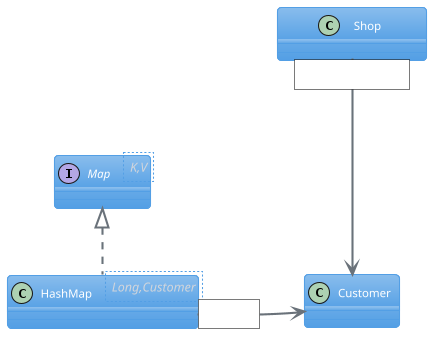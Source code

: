 ' Do not edit
' Theme Gallery
' autogenerated by script
'
@startuml
!$PUML_MODE = "dark"
!theme cloudscape-design
' Source: https://github.com/plantuml/plantuml/issues/1467 '

interface Map<K,V>
class HashMap<Long,Customer>

Map <|.. HashMap
Shop [customerId: long] ---> "customer\n1" Customer
HashMap [id: Long] -r-> "value" Customer
@enduml
